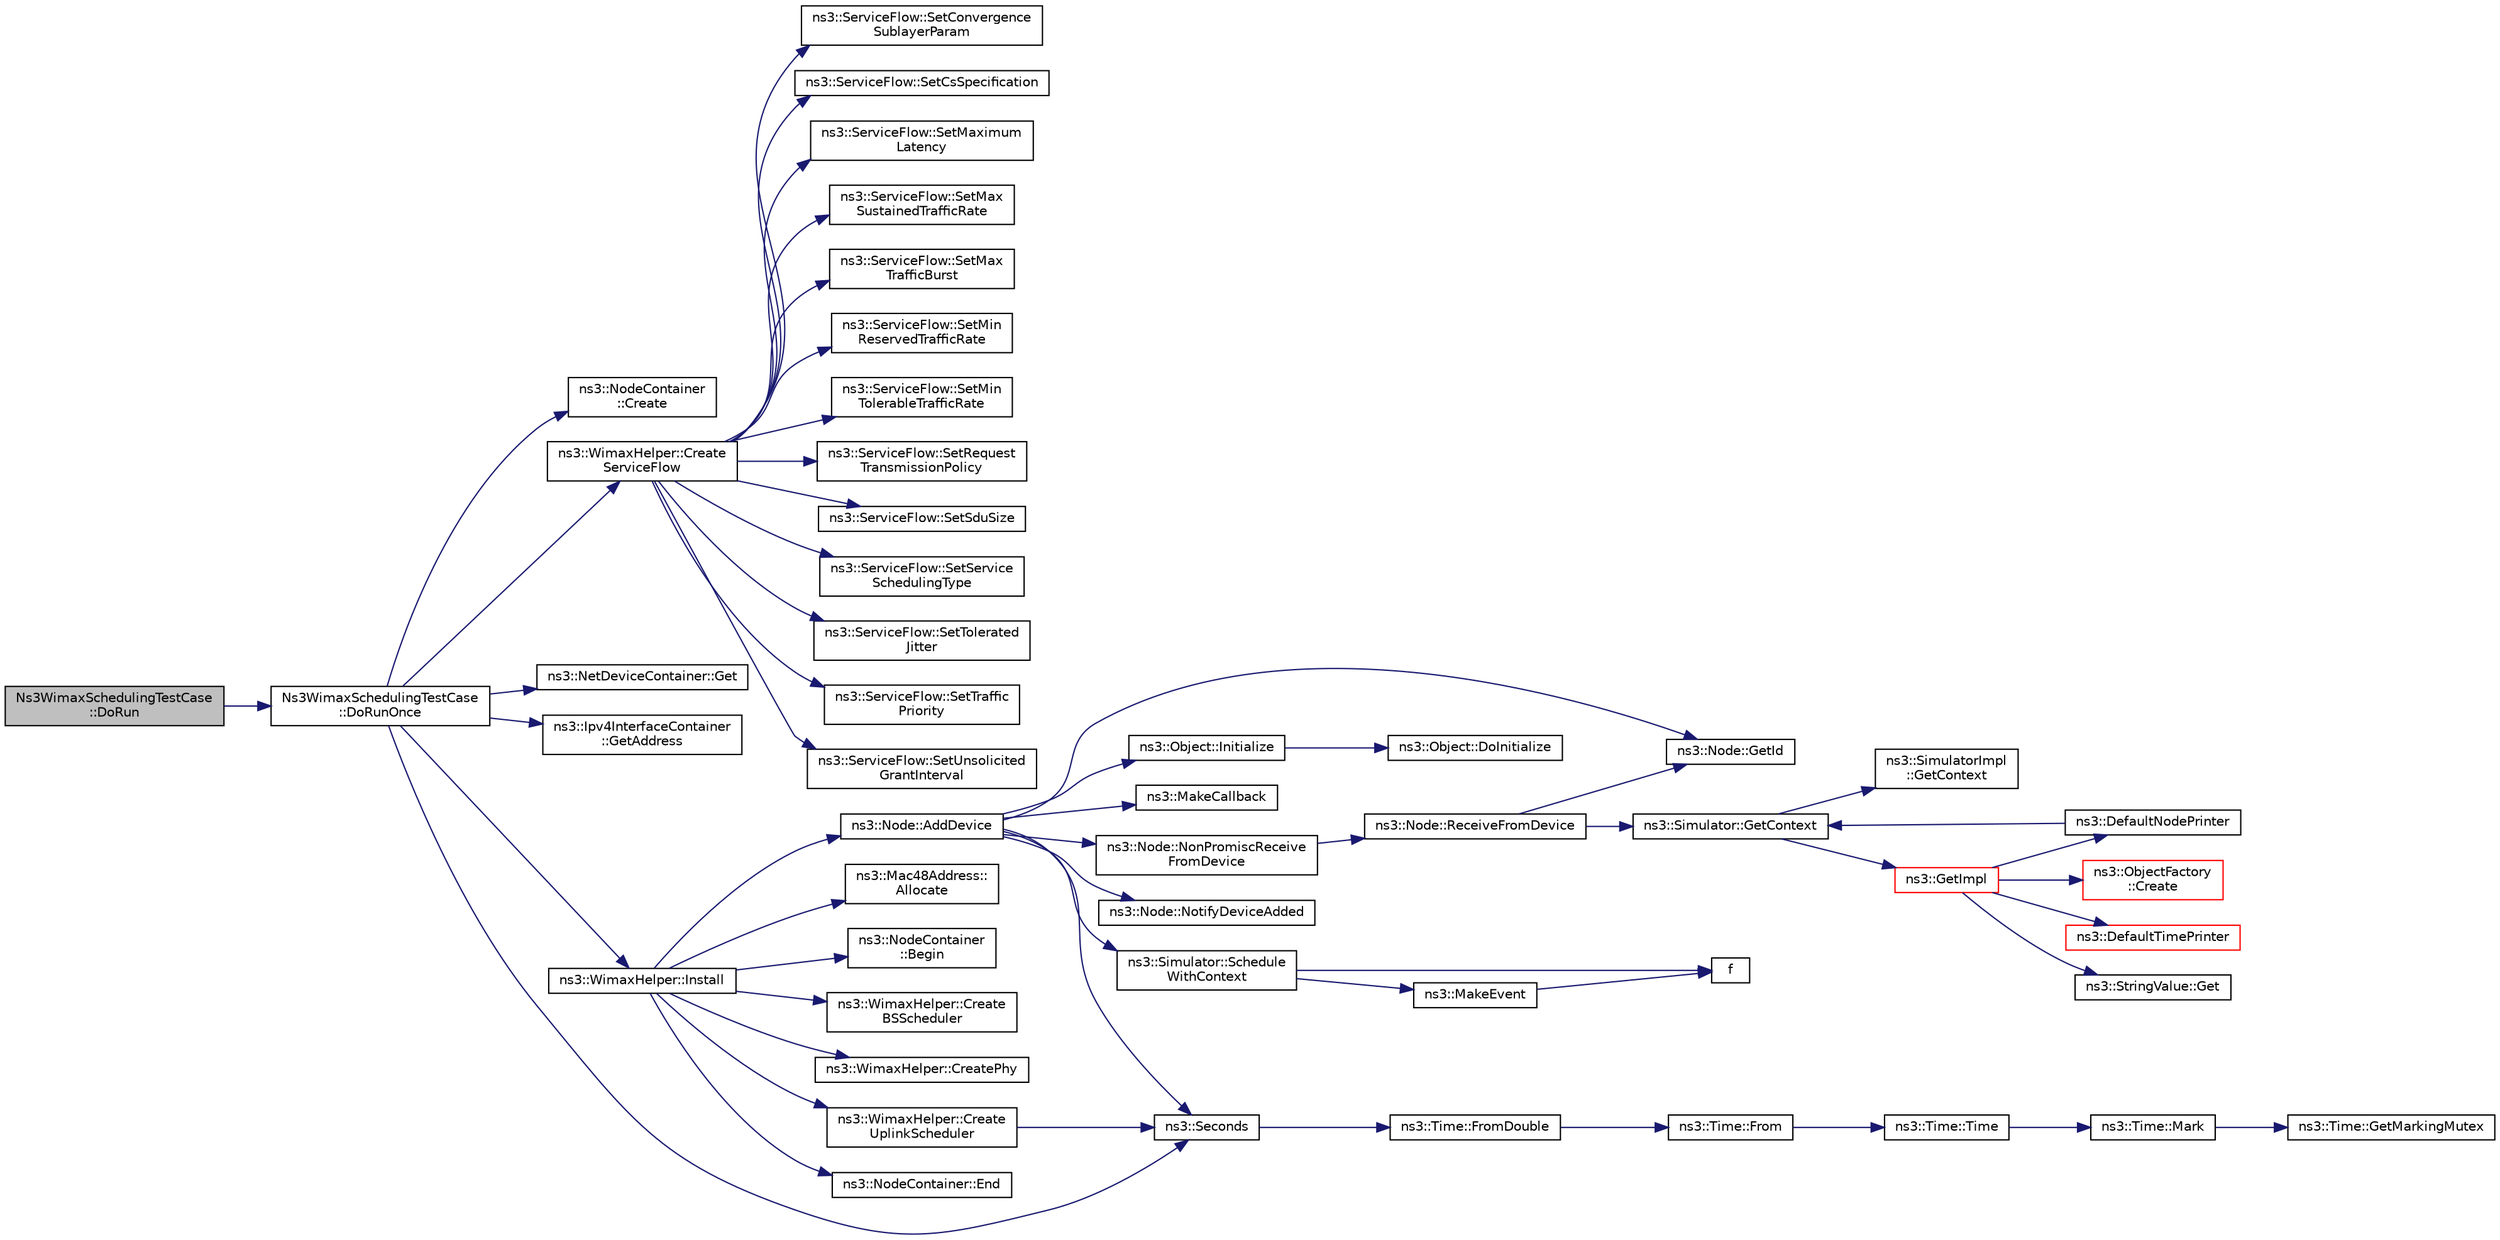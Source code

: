 digraph "Ns3WimaxSchedulingTestCase::DoRun"
{
 // LATEX_PDF_SIZE
  edge [fontname="Helvetica",fontsize="10",labelfontname="Helvetica",labelfontsize="10"];
  node [fontname="Helvetica",fontsize="10",shape=record];
  rankdir="LR";
  Node1 [label="Ns3WimaxSchedulingTestCase\l::DoRun",height=0.2,width=0.4,color="black", fillcolor="grey75", style="filled", fontcolor="black",tooltip="Implementation to actually run this TestCase."];
  Node1 -> Node2 [color="midnightblue",fontsize="10",style="solid",fontname="Helvetica"];
  Node2 [label="Ns3WimaxSchedulingTestCase\l::DoRunOnce",height=0.2,width=0.4,color="black", fillcolor="white", style="filled",URL="$class_ns3_wimax_scheduling_test_case.html#aad78c43ab4763cf03d3da38910f84977",tooltip="Run once function."];
  Node2 -> Node3 [color="midnightblue",fontsize="10",style="solid",fontname="Helvetica"];
  Node3 [label="ns3::NodeContainer\l::Create",height=0.2,width=0.4,color="black", fillcolor="white", style="filled",URL="$classns3_1_1_node_container.html#a787f059e2813e8b951cc6914d11dfe69",tooltip="Create n nodes and append pointers to them to the end of this NodeContainer."];
  Node2 -> Node4 [color="midnightblue",fontsize="10",style="solid",fontname="Helvetica"];
  Node4 [label="ns3::WimaxHelper::Create\lServiceFlow",height=0.2,width=0.4,color="black", fillcolor="white", style="filled",URL="$classns3_1_1_wimax_helper.html#aed0c1ffdcd62234c14965f899efc88c1",tooltip="Creates a transport service flow."];
  Node4 -> Node5 [color="midnightblue",fontsize="10",style="solid",fontname="Helvetica"];
  Node5 [label="ns3::ServiceFlow::SetConvergence\lSublayerParam",height=0.2,width=0.4,color="black", fillcolor="white", style="filled",URL="$classns3_1_1_service_flow.html#a81a801e05aac9e7d1cfad3304e1b9d97",tooltip="Set convergence sublayer parameters."];
  Node4 -> Node6 [color="midnightblue",fontsize="10",style="solid",fontname="Helvetica"];
  Node6 [label="ns3::ServiceFlow::SetCsSpecification",height=0.2,width=0.4,color="black", fillcolor="white", style="filled",URL="$classns3_1_1_service_flow.html#a72779cfbd71284ba06f10843ec0725b9",tooltip="Set CS specification."];
  Node4 -> Node7 [color="midnightblue",fontsize="10",style="solid",fontname="Helvetica"];
  Node7 [label="ns3::ServiceFlow::SetMaximum\lLatency",height=0.2,width=0.4,color="black", fillcolor="white", style="filled",URL="$classns3_1_1_service_flow.html#a61781dc767b833dfc34ed86e9efbc62d",tooltip="Set maximum latency."];
  Node4 -> Node8 [color="midnightblue",fontsize="10",style="solid",fontname="Helvetica"];
  Node8 [label="ns3::ServiceFlow::SetMax\lSustainedTrafficRate",height=0.2,width=0.4,color="black", fillcolor="white", style="filled",URL="$classns3_1_1_service_flow.html#aef578837096b1a316696a88ecd550e7c",tooltip="Set max sustained traffic rate."];
  Node4 -> Node9 [color="midnightblue",fontsize="10",style="solid",fontname="Helvetica"];
  Node9 [label="ns3::ServiceFlow::SetMax\lTrafficBurst",height=0.2,width=0.4,color="black", fillcolor="white", style="filled",URL="$classns3_1_1_service_flow.html#a586065681c386771f441a51f469fab03",tooltip="Set maximum traffic burst."];
  Node4 -> Node10 [color="midnightblue",fontsize="10",style="solid",fontname="Helvetica"];
  Node10 [label="ns3::ServiceFlow::SetMin\lReservedTrafficRate",height=0.2,width=0.4,color="black", fillcolor="white", style="filled",URL="$classns3_1_1_service_flow.html#ad49e9a793508d2d476de1e08897ecbf6",tooltip="Set minimum reserved traffic rate."];
  Node4 -> Node11 [color="midnightblue",fontsize="10",style="solid",fontname="Helvetica"];
  Node11 [label="ns3::ServiceFlow::SetMin\lTolerableTrafficRate",height=0.2,width=0.4,color="black", fillcolor="white", style="filled",URL="$classns3_1_1_service_flow.html#aafc2368b8dab5d394635fa9f7fe281af",tooltip="Set minimum tolerable traffic rate."];
  Node4 -> Node12 [color="midnightblue",fontsize="10",style="solid",fontname="Helvetica"];
  Node12 [label="ns3::ServiceFlow::SetRequest\lTransmissionPolicy",height=0.2,width=0.4,color="black", fillcolor="white", style="filled",URL="$classns3_1_1_service_flow.html#a08fdadfa5d691da427aeb3a3c3d39418",tooltip="Set request transmission policy."];
  Node4 -> Node13 [color="midnightblue",fontsize="10",style="solid",fontname="Helvetica"];
  Node13 [label="ns3::ServiceFlow::SetSduSize",height=0.2,width=0.4,color="black", fillcolor="white", style="filled",URL="$classns3_1_1_service_flow.html#a88ff420147be9e386a22ef26b658804e",tooltip="Set SDU size."];
  Node4 -> Node14 [color="midnightblue",fontsize="10",style="solid",fontname="Helvetica"];
  Node14 [label="ns3::ServiceFlow::SetService\lSchedulingType",height=0.2,width=0.4,color="black", fillcolor="white", style="filled",URL="$classns3_1_1_service_flow.html#acdef049af2eda0d1ac80047208ce7571",tooltip="Set service scheduling type."];
  Node4 -> Node15 [color="midnightblue",fontsize="10",style="solid",fontname="Helvetica"];
  Node15 [label="ns3::ServiceFlow::SetTolerated\lJitter",height=0.2,width=0.4,color="black", fillcolor="white", style="filled",URL="$classns3_1_1_service_flow.html#ac0b518b161e85317c141416712197f99",tooltip="Set tolerated jitter."];
  Node4 -> Node16 [color="midnightblue",fontsize="10",style="solid",fontname="Helvetica"];
  Node16 [label="ns3::ServiceFlow::SetTraffic\lPriority",height=0.2,width=0.4,color="black", fillcolor="white", style="filled",URL="$classns3_1_1_service_flow.html#a9fd37b11439e3b6ca601c76e54d6273c",tooltip="Set traffic priority."];
  Node4 -> Node17 [color="midnightblue",fontsize="10",style="solid",fontname="Helvetica"];
  Node17 [label="ns3::ServiceFlow::SetUnsolicited\lGrantInterval",height=0.2,width=0.4,color="black", fillcolor="white", style="filled",URL="$classns3_1_1_service_flow.html#ac24ac69794285436be39a2e4aef7b805",tooltip="Set unsolicied grant interval."];
  Node2 -> Node18 [color="midnightblue",fontsize="10",style="solid",fontname="Helvetica"];
  Node18 [label="ns3::NetDeviceContainer::Get",height=0.2,width=0.4,color="black", fillcolor="white", style="filled",URL="$classns3_1_1_net_device_container.html#ae114b3a9fc193fee40c07e4a4207aef4",tooltip="Get the Ptr<NetDevice> stored in this container at a given index."];
  Node2 -> Node19 [color="midnightblue",fontsize="10",style="solid",fontname="Helvetica"];
  Node19 [label="ns3::Ipv4InterfaceContainer\l::GetAddress",height=0.2,width=0.4,color="black", fillcolor="white", style="filled",URL="$classns3_1_1_ipv4_interface_container.html#ae708067c27bd8019edd3c0311ff150b3",tooltip=" "];
  Node2 -> Node20 [color="midnightblue",fontsize="10",style="solid",fontname="Helvetica"];
  Node20 [label="ns3::WimaxHelper::Install",height=0.2,width=0.4,color="black", fillcolor="white", style="filled",URL="$classns3_1_1_wimax_helper.html#a9f0848e09c4b6db9cdde9872b38f6349",tooltip=" "];
  Node20 -> Node21 [color="midnightblue",fontsize="10",style="solid",fontname="Helvetica"];
  Node21 [label="ns3::Node::AddDevice",height=0.2,width=0.4,color="black", fillcolor="white", style="filled",URL="$classns3_1_1_node.html#a42ff83ee1d5d1649c770d3f5b62375de",tooltip="Associate a NetDevice to this node."];
  Node21 -> Node22 [color="midnightblue",fontsize="10",style="solid",fontname="Helvetica"];
  Node22 [label="ns3::Node::GetId",height=0.2,width=0.4,color="black", fillcolor="white", style="filled",URL="$classns3_1_1_node.html#a2ed8663077afcb8db519296b0ada6355",tooltip=" "];
  Node21 -> Node23 [color="midnightblue",fontsize="10",style="solid",fontname="Helvetica"];
  Node23 [label="ns3::Object::Initialize",height=0.2,width=0.4,color="black", fillcolor="white", style="filled",URL="$classns3_1_1_object.html#af4411cb29971772fcd09203474a95078",tooltip="Invoke DoInitialize on all Objects aggregated to this one."];
  Node23 -> Node24 [color="midnightblue",fontsize="10",style="solid",fontname="Helvetica"];
  Node24 [label="ns3::Object::DoInitialize",height=0.2,width=0.4,color="black", fillcolor="white", style="filled",URL="$classns3_1_1_object.html#af8482a521433409fb5c7f749398c9dbe",tooltip="Initialize() implementation."];
  Node21 -> Node25 [color="midnightblue",fontsize="10",style="solid",fontname="Helvetica"];
  Node25 [label="ns3::MakeCallback",height=0.2,width=0.4,color="black", fillcolor="white", style="filled",URL="$namespacens3.html#af1dde3c04374147fca0cfe3b0766d664",tooltip="Build Callbacks for class method members which take varying numbers of arguments and potentially retu..."];
  Node21 -> Node26 [color="midnightblue",fontsize="10",style="solid",fontname="Helvetica"];
  Node26 [label="ns3::Node::NonPromiscReceive\lFromDevice",height=0.2,width=0.4,color="black", fillcolor="white", style="filled",URL="$classns3_1_1_node.html#a72ebf5bdc911879511f1e249d471f7e5",tooltip="Receive a packet from a device in non-promiscuous mode."];
  Node26 -> Node27 [color="midnightblue",fontsize="10",style="solid",fontname="Helvetica"];
  Node27 [label="ns3::Node::ReceiveFromDevice",height=0.2,width=0.4,color="black", fillcolor="white", style="filled",URL="$classns3_1_1_node.html#a6cbe61c071c85bb3ba5d4843132cd119",tooltip="Receive a packet from a device."];
  Node27 -> Node28 [color="midnightblue",fontsize="10",style="solid",fontname="Helvetica"];
  Node28 [label="ns3::Simulator::GetContext",height=0.2,width=0.4,color="black", fillcolor="white", style="filled",URL="$classns3_1_1_simulator.html#a8514b74ee2c42916b351b33c4a963bb0",tooltip="Get the current simulation context."];
  Node28 -> Node29 [color="midnightblue",fontsize="10",style="solid",fontname="Helvetica"];
  Node29 [label="ns3::SimulatorImpl\l::GetContext",height=0.2,width=0.4,color="black", fillcolor="white", style="filled",URL="$classns3_1_1_simulator_impl.html#a8b66270c97766c0adb997e2535648557",tooltip="Get the current simulation context."];
  Node28 -> Node30 [color="midnightblue",fontsize="10",style="solid",fontname="Helvetica"];
  Node30 [label="ns3::GetImpl",height=0.2,width=0.4,color="red", fillcolor="white", style="filled",URL="$group__simulator.html#ga42eb4eddad41528d4d99794a3dae3fd0",tooltip="Get the SimulatorImpl singleton."];
  Node30 -> Node31 [color="midnightblue",fontsize="10",style="solid",fontname="Helvetica"];
  Node31 [label="ns3::ObjectFactory\l::Create",height=0.2,width=0.4,color="red", fillcolor="white", style="filled",URL="$classns3_1_1_object_factory.html#a52eda277f4aaab54266134ba48102ad7",tooltip="Create an Object instance of the configured TypeId."];
  Node30 -> Node61 [color="midnightblue",fontsize="10",style="solid",fontname="Helvetica"];
  Node61 [label="ns3::DefaultNodePrinter",height=0.2,width=0.4,color="black", fillcolor="white", style="filled",URL="$group__logging.html#gac4c06cbbed12229d85991ced145f6be2",tooltip="Default node id printer implementation."];
  Node61 -> Node28 [color="midnightblue",fontsize="10",style="solid",fontname="Helvetica"];
  Node30 -> Node62 [color="midnightblue",fontsize="10",style="solid",fontname="Helvetica"];
  Node62 [label="ns3::DefaultTimePrinter",height=0.2,width=0.4,color="red", fillcolor="white", style="filled",URL="$namespacens3.html#ae01c3c7786b644dfb8a0bb8f1201b269",tooltip="Default Time printer."];
  Node30 -> Node67 [color="midnightblue",fontsize="10",style="solid",fontname="Helvetica"];
  Node67 [label="ns3::StringValue::Get",height=0.2,width=0.4,color="black", fillcolor="white", style="filled",URL="$classns3_1_1_string_value.html#a6f208c2778fe1c7882e5cb429b8326ae",tooltip=" "];
  Node27 -> Node22 [color="midnightblue",fontsize="10",style="solid",fontname="Helvetica"];
  Node21 -> Node79 [color="midnightblue",fontsize="10",style="solid",fontname="Helvetica"];
  Node79 [label="ns3::Node::NotifyDeviceAdded",height=0.2,width=0.4,color="black", fillcolor="white", style="filled",URL="$classns3_1_1_node.html#ae85e535c650941f4f8ca6845a9f61e42",tooltip="Notifies all the DeviceAdditionListener about the new device added."];
  Node21 -> Node80 [color="midnightblue",fontsize="10",style="solid",fontname="Helvetica"];
  Node80 [label="ns3::Simulator::Schedule\lWithContext",height=0.2,width=0.4,color="black", fillcolor="white", style="filled",URL="$classns3_1_1_simulator.html#a6801feda0ccf0595cb48d1e962cd40a1",tooltip="Schedule an event with the given context."];
  Node80 -> Node81 [color="midnightblue",fontsize="10",style="solid",fontname="Helvetica"];
  Node81 [label="f",height=0.2,width=0.4,color="black", fillcolor="white", style="filled",URL="$80211b_8c.html#ae7ffc1a8f84fa47a0812b2f2b9627132",tooltip=" "];
  Node80 -> Node82 [color="midnightblue",fontsize="10",style="solid",fontname="Helvetica"];
  Node82 [label="ns3::MakeEvent",height=0.2,width=0.4,color="black", fillcolor="white", style="filled",URL="$group__makeeventfnptr.html#ga289a28a2497c18a9bd299e5e2014094b",tooltip="Make an EventImpl from a function pointer taking varying numbers of arguments."];
  Node82 -> Node81 [color="midnightblue",fontsize="10",style="solid",fontname="Helvetica"];
  Node21 -> Node83 [color="midnightblue",fontsize="10",style="solid",fontname="Helvetica"];
  Node83 [label="ns3::Seconds",height=0.2,width=0.4,color="black", fillcolor="white", style="filled",URL="$group__timecivil.html#ga33c34b816f8ff6628e33d5c8e9713b9e",tooltip="Construct a Time in the indicated unit."];
  Node83 -> Node84 [color="midnightblue",fontsize="10",style="solid",fontname="Helvetica"];
  Node84 [label="ns3::Time::FromDouble",height=0.2,width=0.4,color="black", fillcolor="white", style="filled",URL="$classns3_1_1_time.html#a60e845f4a74e62495b86356afe604cb4",tooltip="Create a Time equal to value in unit unit."];
  Node84 -> Node85 [color="midnightblue",fontsize="10",style="solid",fontname="Helvetica"];
  Node85 [label="ns3::Time::From",height=0.2,width=0.4,color="black", fillcolor="white", style="filled",URL="$classns3_1_1_time.html#a34e4acc13d0e08cc8cb9cd3b838b9baf",tooltip="Create a Time in the current unit."];
  Node85 -> Node86 [color="midnightblue",fontsize="10",style="solid",fontname="Helvetica"];
  Node86 [label="ns3::Time::Time",height=0.2,width=0.4,color="black", fillcolor="white", style="filled",URL="$classns3_1_1_time.html#a8a39dc1b8cbbd7fe6d940e492d1b925e",tooltip="Default constructor, with value 0."];
  Node86 -> Node87 [color="midnightblue",fontsize="10",style="solid",fontname="Helvetica"];
  Node87 [label="ns3::Time::Mark",height=0.2,width=0.4,color="black", fillcolor="white", style="filled",URL="$classns3_1_1_time.html#aa7eef2a1119c1c4855d99f1e83d44c54",tooltip="Record a Time instance with the MarkedTimes."];
  Node87 -> Node88 [color="midnightblue",fontsize="10",style="solid",fontname="Helvetica"];
  Node88 [label="ns3::Time::GetMarkingMutex",height=0.2,width=0.4,color="black", fillcolor="white", style="filled",URL="$classns3_1_1_time.html#addd8e672203391b3ae98ee475ce05272",tooltip=" "];
  Node20 -> Node89 [color="midnightblue",fontsize="10",style="solid",fontname="Helvetica"];
  Node89 [label="ns3::Mac48Address::\lAllocate",height=0.2,width=0.4,color="black", fillcolor="white", style="filled",URL="$classns3_1_1_mac48_address.html#a203b53c035649c0d4881fa1115aa2cdb",tooltip="Allocate a new Mac48Address."];
  Node20 -> Node90 [color="midnightblue",fontsize="10",style="solid",fontname="Helvetica"];
  Node90 [label="ns3::NodeContainer\l::Begin",height=0.2,width=0.4,color="black", fillcolor="white", style="filled",URL="$classns3_1_1_node_container.html#a2bfe1f50688c96e0888b1907e1e2f324",tooltip="Get an iterator which refers to the first Node in the container."];
  Node20 -> Node91 [color="midnightblue",fontsize="10",style="solid",fontname="Helvetica"];
  Node91 [label="ns3::WimaxHelper::Create\lBSScheduler",height=0.2,width=0.4,color="black", fillcolor="white", style="filled",URL="$classns3_1_1_wimax_helper.html#a583fc7ce6463c687092e9ef8d03413af",tooltip=" "];
  Node20 -> Node92 [color="midnightblue",fontsize="10",style="solid",fontname="Helvetica"];
  Node92 [label="ns3::WimaxHelper::CreatePhy",height=0.2,width=0.4,color="black", fillcolor="white", style="filled",URL="$classns3_1_1_wimax_helper.html#a5b287ad1386475dde1e946910a203899",tooltip=" "];
  Node20 -> Node93 [color="midnightblue",fontsize="10",style="solid",fontname="Helvetica"];
  Node93 [label="ns3::WimaxHelper::Create\lUplinkScheduler",height=0.2,width=0.4,color="black", fillcolor="white", style="filled",URL="$classns3_1_1_wimax_helper.html#a3b237b459ffd98a13d71612d985f9e90",tooltip=" "];
  Node93 -> Node83 [color="midnightblue",fontsize="10",style="solid",fontname="Helvetica"];
  Node20 -> Node94 [color="midnightblue",fontsize="10",style="solid",fontname="Helvetica"];
  Node94 [label="ns3::NodeContainer::End",height=0.2,width=0.4,color="black", fillcolor="white", style="filled",URL="$classns3_1_1_node_container.html#a4904853b5d3e86f622a2ef8b4e959e08",tooltip="Get an iterator which indicates past-the-last Node in the container."];
  Node2 -> Node83 [color="midnightblue",fontsize="10",style="solid",fontname="Helvetica"];
}

